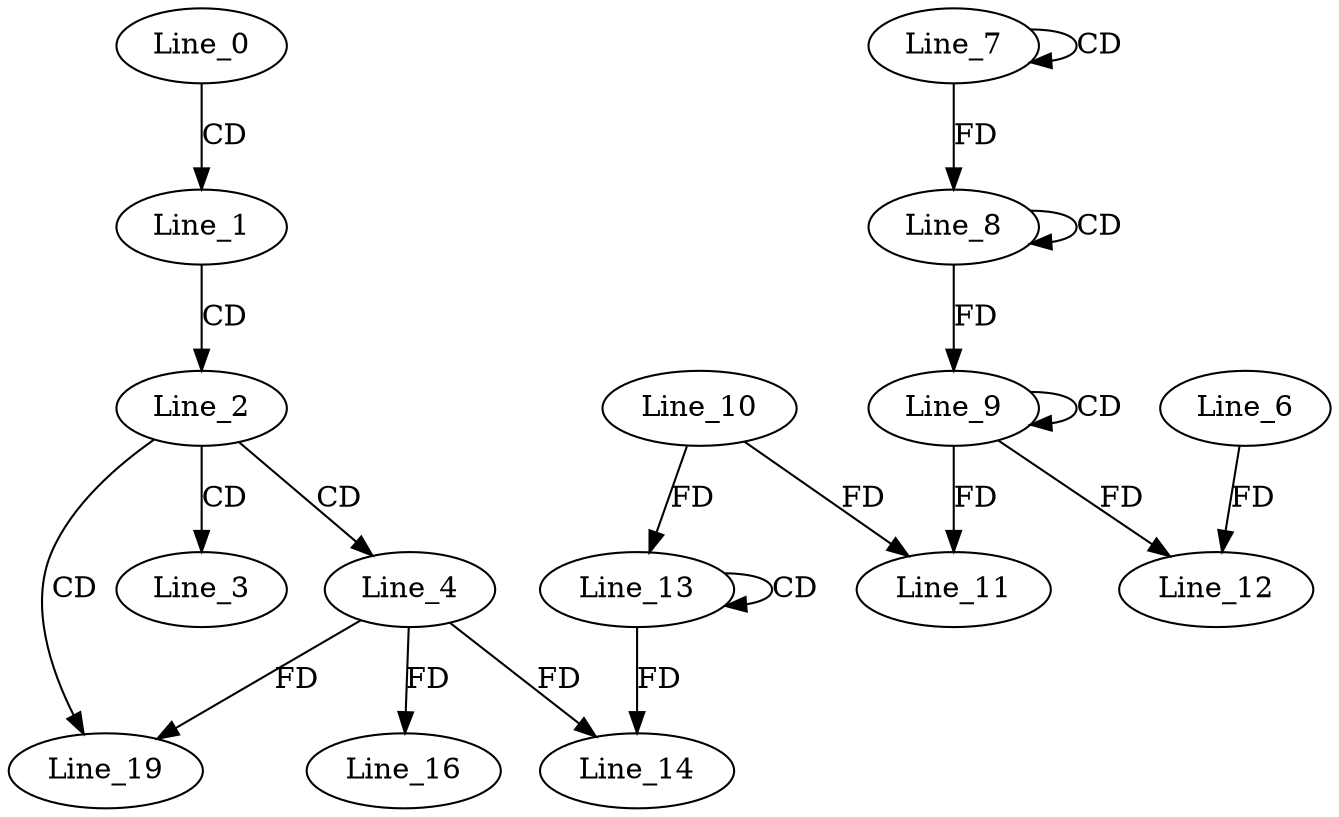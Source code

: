 digraph G {
  Line_0;
  Line_1;
  Line_2;
  Line_3;
  Line_4;
  Line_7;
  Line_7;
  Line_8;
  Line_8;
  Line_9;
  Line_9;
  Line_11;
  Line_10;
  Line_12;
  Line_6;
  Line_12;
  Line_13;
  Line_13;
  Line_14;
  Line_14;
  Line_16;
  Line_19;
  Line_0 -> Line_1 [ label="CD" ];
  Line_1 -> Line_2 [ label="CD" ];
  Line_2 -> Line_3 [ label="CD" ];
  Line_2 -> Line_4 [ label="CD" ];
  Line_7 -> Line_7 [ label="CD" ];
  Line_8 -> Line_8 [ label="CD" ];
  Line_7 -> Line_8 [ label="FD" ];
  Line_9 -> Line_9 [ label="CD" ];
  Line_8 -> Line_9 [ label="FD" ];
  Line_9 -> Line_11 [ label="FD" ];
  Line_10 -> Line_11 [ label="FD" ];
  Line_9 -> Line_12 [ label="FD" ];
  Line_6 -> Line_12 [ label="FD" ];
  Line_13 -> Line_13 [ label="CD" ];
  Line_10 -> Line_13 [ label="FD" ];
  Line_4 -> Line_14 [ label="FD" ];
  Line_13 -> Line_14 [ label="FD" ];
  Line_4 -> Line_16 [ label="FD" ];
  Line_2 -> Line_19 [ label="CD" ];
  Line_4 -> Line_19 [ label="FD" ];
}
